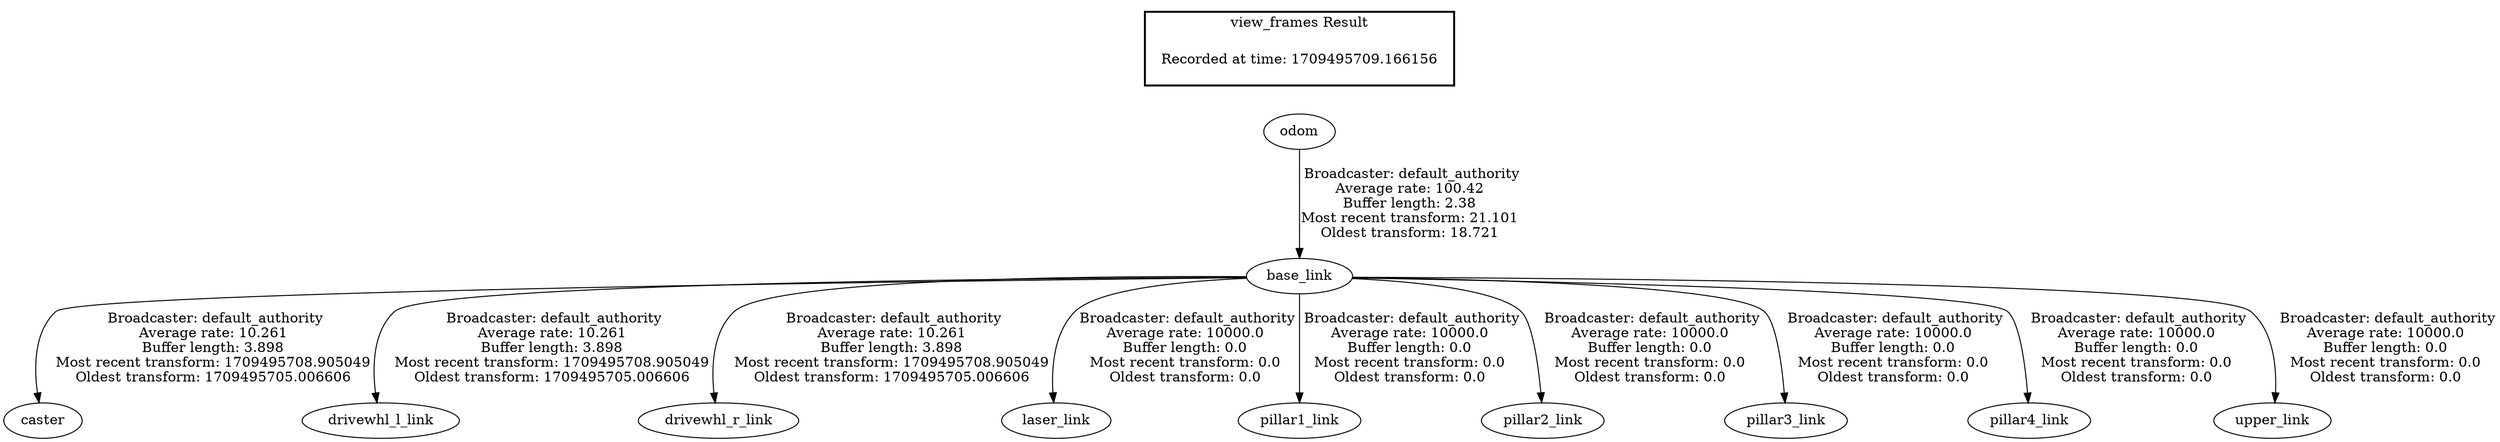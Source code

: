 digraph G {
"base_link" -> "caster"[label=" Broadcaster: default_authority\nAverage rate: 10.261\nBuffer length: 3.898\nMost recent transform: 1709495708.905049\nOldest transform: 1709495705.006606\n"];
"odom" -> "base_link"[label=" Broadcaster: default_authority\nAverage rate: 100.42\nBuffer length: 2.38\nMost recent transform: 21.101\nOldest transform: 18.721\n"];
"base_link" -> "drivewhl_l_link"[label=" Broadcaster: default_authority\nAverage rate: 10.261\nBuffer length: 3.898\nMost recent transform: 1709495708.905049\nOldest transform: 1709495705.006606\n"];
"base_link" -> "drivewhl_r_link"[label=" Broadcaster: default_authority\nAverage rate: 10.261\nBuffer length: 3.898\nMost recent transform: 1709495708.905049\nOldest transform: 1709495705.006606\n"];
"base_link" -> "laser_link"[label=" Broadcaster: default_authority\nAverage rate: 10000.0\nBuffer length: 0.0\nMost recent transform: 0.0\nOldest transform: 0.0\n"];
"base_link" -> "pillar1_link"[label=" Broadcaster: default_authority\nAverage rate: 10000.0\nBuffer length: 0.0\nMost recent transform: 0.0\nOldest transform: 0.0\n"];
"base_link" -> "pillar2_link"[label=" Broadcaster: default_authority\nAverage rate: 10000.0\nBuffer length: 0.0\nMost recent transform: 0.0\nOldest transform: 0.0\n"];
"base_link" -> "pillar3_link"[label=" Broadcaster: default_authority\nAverage rate: 10000.0\nBuffer length: 0.0\nMost recent transform: 0.0\nOldest transform: 0.0\n"];
"base_link" -> "pillar4_link"[label=" Broadcaster: default_authority\nAverage rate: 10000.0\nBuffer length: 0.0\nMost recent transform: 0.0\nOldest transform: 0.0\n"];
"base_link" -> "upper_link"[label=" Broadcaster: default_authority\nAverage rate: 10000.0\nBuffer length: 0.0\nMost recent transform: 0.0\nOldest transform: 0.0\n"];
edge [style=invis];
 subgraph cluster_legend { style=bold; color=black; label ="view_frames Result";
"Recorded at time: 1709495709.166156"[ shape=plaintext ] ;
}->"odom";
}